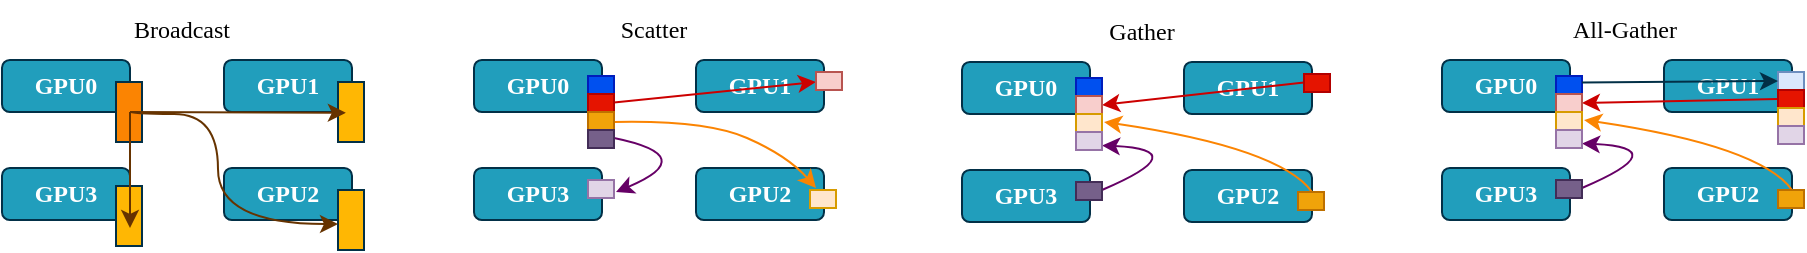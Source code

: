 <mxfile version="24.1.0" type="device">
  <diagram name="第 1 页" id="zwq7Ah3HIojLBDC0oGIu">
    <mxGraphModel dx="416" dy="252" grid="0" gridSize="10" guides="1" tooltips="1" connect="1" arrows="1" fold="1" page="1" pageScale="1" pageWidth="827" pageHeight="1169" math="0" shadow="0">
      <root>
        <mxCell id="0" />
        <mxCell id="1" parent="0" />
        <mxCell id="B3LrJPc8B4tYeZxi1916-1" value="&lt;b&gt;&lt;font color=&quot;#ffffff&quot; face=&quot;Verdana&quot;&gt;GPU0&lt;/font&gt;&lt;/b&gt;" style="rounded=1;whiteSpace=wrap;html=1;fillColor=#219EBC;strokeColor=#023047;" vertex="1" parent="1">
          <mxGeometry x="65" y="133" width="64" height="26" as="geometry" />
        </mxCell>
        <mxCell id="B3LrJPc8B4tYeZxi1916-2" value="&lt;b&gt;&lt;font color=&quot;#ffffff&quot; face=&quot;Verdana&quot;&gt;GPU1&lt;/font&gt;&lt;/b&gt;" style="rounded=1;whiteSpace=wrap;html=1;fillColor=#219EBC;strokeColor=#023047;" vertex="1" parent="1">
          <mxGeometry x="176" y="133" width="64" height="26" as="geometry" />
        </mxCell>
        <mxCell id="B3LrJPc8B4tYeZxi1916-3" value="&lt;b&gt;&lt;font color=&quot;#ffffff&quot; face=&quot;Verdana&quot;&gt;GPU2&lt;/font&gt;&lt;/b&gt;" style="rounded=1;whiteSpace=wrap;html=1;fillColor=#219EBC;strokeColor=#023047;" vertex="1" parent="1">
          <mxGeometry x="176" y="187" width="64" height="26" as="geometry" />
        </mxCell>
        <mxCell id="B3LrJPc8B4tYeZxi1916-4" value="&lt;b&gt;&lt;font color=&quot;#ffffff&quot; face=&quot;Verdana&quot;&gt;GPU3&lt;/font&gt;&lt;/b&gt;" style="rounded=1;whiteSpace=wrap;html=1;fillColor=#219EBC;strokeColor=#023047;" vertex="1" parent="1">
          <mxGeometry x="65" y="187" width="64" height="26" as="geometry" />
        </mxCell>
        <mxCell id="B3LrJPc8B4tYeZxi1916-5" value="" style="rounded=0;whiteSpace=wrap;html=1;fillColor=#FB8402;strokeColor=#023047;" vertex="1" parent="1">
          <mxGeometry x="122" y="144" width="13" height="30" as="geometry" />
        </mxCell>
        <mxCell id="B3LrJPc8B4tYeZxi1916-6" value="" style="rounded=0;whiteSpace=wrap;html=1;fillColor=#FFB703;strokeColor=#023047;" vertex="1" parent="1">
          <mxGeometry x="233" y="144" width="13" height="30" as="geometry" />
        </mxCell>
        <mxCell id="B3LrJPc8B4tYeZxi1916-8" value="" style="rounded=0;whiteSpace=wrap;html=1;fillColor=#FFB703;strokeColor=#023047;" vertex="1" parent="1">
          <mxGeometry x="233" y="198" width="13" height="30" as="geometry" />
        </mxCell>
        <mxCell id="B3LrJPc8B4tYeZxi1916-9" value="" style="rounded=0;whiteSpace=wrap;html=1;fillColor=#FFB703;strokeColor=#023047;" vertex="1" parent="1">
          <mxGeometry x="122" y="196" width="13" height="30" as="geometry" />
        </mxCell>
        <mxCell id="B3LrJPc8B4tYeZxi1916-10" value="" style="endArrow=classic;html=1;rounded=0;entryX=0.952;entryY=1.015;entryDx=0;entryDy=0;entryPerimeter=0;strokeColor=#663300;strokeWidth=1;" edge="1" parent="1" target="B3LrJPc8B4tYeZxi1916-2">
          <mxGeometry width="50" height="50" relative="1" as="geometry">
            <mxPoint x="129" y="159.005" as="sourcePoint" />
            <mxPoint x="227" y="152.44" as="targetPoint" />
          </mxGeometry>
        </mxCell>
        <mxCell id="B3LrJPc8B4tYeZxi1916-11" value="" style="endArrow=classic;html=1;rounded=0;strokeColor=#663300;strokeWidth=1;edgeStyle=orthogonalEdgeStyle;curved=1;" edge="1" parent="1" target="B3LrJPc8B4tYeZxi1916-8">
          <mxGeometry width="50" height="50" relative="1" as="geometry">
            <mxPoint x="129" y="159" as="sourcePoint" />
            <mxPoint x="228" y="192" as="targetPoint" />
            <Array as="points">
              <mxPoint x="173" y="160" />
              <mxPoint x="173" y="215" />
            </Array>
          </mxGeometry>
        </mxCell>
        <mxCell id="B3LrJPc8B4tYeZxi1916-12" value="" style="endArrow=classic;html=1;rounded=0;strokeColor=#663300;strokeWidth=1;" edge="1" parent="1">
          <mxGeometry width="50" height="50" relative="1" as="geometry">
            <mxPoint x="129" y="159" as="sourcePoint" />
            <mxPoint x="129" y="217" as="targetPoint" />
            <Array as="points">
              <mxPoint x="129" y="170" />
            </Array>
          </mxGeometry>
        </mxCell>
        <mxCell id="B3LrJPc8B4tYeZxi1916-16" value="&lt;font face=&quot;Verdana&quot;&gt;Broadcast&lt;/font&gt;" style="text;html=1;align=center;verticalAlign=middle;whiteSpace=wrap;rounded=0;" vertex="1" parent="1">
          <mxGeometry x="125" y="103" width="60" height="30" as="geometry" />
        </mxCell>
        <mxCell id="B3LrJPc8B4tYeZxi1916-17" value="&lt;b&gt;&lt;font color=&quot;#ffffff&quot; face=&quot;Verdana&quot;&gt;GPU0&lt;/font&gt;&lt;/b&gt;" style="rounded=1;whiteSpace=wrap;html=1;fillColor=#219EBC;strokeColor=#023047;" vertex="1" parent="1">
          <mxGeometry x="301" y="133" width="64" height="26" as="geometry" />
        </mxCell>
        <mxCell id="B3LrJPc8B4tYeZxi1916-18" value="&lt;b&gt;&lt;font color=&quot;#ffffff&quot; face=&quot;Verdana&quot;&gt;GPU1&lt;/font&gt;&lt;/b&gt;" style="rounded=1;whiteSpace=wrap;html=1;fillColor=#219EBC;strokeColor=#023047;" vertex="1" parent="1">
          <mxGeometry x="412" y="133" width="64" height="26" as="geometry" />
        </mxCell>
        <mxCell id="B3LrJPc8B4tYeZxi1916-19" value="&lt;b&gt;&lt;font color=&quot;#ffffff&quot; face=&quot;Verdana&quot;&gt;GPU2&lt;/font&gt;&lt;/b&gt;" style="rounded=1;whiteSpace=wrap;html=1;fillColor=#219EBC;strokeColor=#023047;" vertex="1" parent="1">
          <mxGeometry x="412" y="187" width="64" height="26" as="geometry" />
        </mxCell>
        <mxCell id="B3LrJPc8B4tYeZxi1916-20" value="&lt;b&gt;&lt;font color=&quot;#ffffff&quot; face=&quot;Verdana&quot;&gt;GPU3&lt;/font&gt;&lt;/b&gt;" style="rounded=1;whiteSpace=wrap;html=1;fillColor=#219EBC;strokeColor=#023047;" vertex="1" parent="1">
          <mxGeometry x="301" y="187" width="64" height="26" as="geometry" />
        </mxCell>
        <mxCell id="B3LrJPc8B4tYeZxi1916-25" value="" style="endArrow=classic;html=1;rounded=0;strokeColor=#CC0000;strokeWidth=1;" edge="1" parent="1">
          <mxGeometry width="50" height="50" relative="1" as="geometry">
            <mxPoint x="371" y="154.265" as="sourcePoint" />
            <mxPoint x="472" y="144" as="targetPoint" />
          </mxGeometry>
        </mxCell>
        <mxCell id="B3LrJPc8B4tYeZxi1916-26" value="" style="endArrow=classic;html=1;rounded=0;strokeColor=#FB8402;strokeWidth=1;curved=1;" edge="1" parent="1">
          <mxGeometry width="50" height="50" relative="1" as="geometry">
            <mxPoint x="371" y="164" as="sourcePoint" />
            <mxPoint x="472" y="197" as="targetPoint" />
            <Array as="points">
              <mxPoint x="417" y="163" />
              <mxPoint x="458" y="181" />
            </Array>
          </mxGeometry>
        </mxCell>
        <mxCell id="B3LrJPc8B4tYeZxi1916-27" value="" style="endArrow=classic;html=1;rounded=0;strokeColor=#660066;strokeWidth=1;curved=1;" edge="1" parent="1">
          <mxGeometry width="50" height="50" relative="1" as="geometry">
            <mxPoint x="371" y="172" as="sourcePoint" />
            <mxPoint x="372" y="199" as="targetPoint" />
            <Array as="points">
              <mxPoint x="371" y="172" />
              <mxPoint x="415" y="181" />
            </Array>
          </mxGeometry>
        </mxCell>
        <mxCell id="B3LrJPc8B4tYeZxi1916-28" value="&lt;font face=&quot;Verdana&quot;&gt;Scatter&lt;/font&gt;" style="text;html=1;align=center;verticalAlign=middle;whiteSpace=wrap;rounded=0;" vertex="1" parent="1">
          <mxGeometry x="361" y="103" width="60" height="30" as="geometry" />
        </mxCell>
        <mxCell id="B3LrJPc8B4tYeZxi1916-31" value="" style="rounded=0;whiteSpace=wrap;html=1;fillColor=#0050ef;strokeColor=#001DBC;fontColor=#ffffff;" vertex="1" parent="1">
          <mxGeometry x="358" y="141" width="13" height="9" as="geometry" />
        </mxCell>
        <mxCell id="B3LrJPc8B4tYeZxi1916-32" value="" style="rounded=0;whiteSpace=wrap;html=1;fillColor=#e51400;strokeColor=#B20000;fontColor=#ffffff;" vertex="1" parent="1">
          <mxGeometry x="358" y="150" width="13" height="9" as="geometry" />
        </mxCell>
        <mxCell id="B3LrJPc8B4tYeZxi1916-33" value="" style="rounded=0;whiteSpace=wrap;html=1;fillColor=#f0a30a;strokeColor=#BD7000;fontColor=#000000;" vertex="1" parent="1">
          <mxGeometry x="358" y="159" width="13" height="9" as="geometry" />
        </mxCell>
        <mxCell id="B3LrJPc8B4tYeZxi1916-34" value="" style="rounded=0;whiteSpace=wrap;html=1;fillColor=#76608a;strokeColor=#432D57;fontColor=#ffffff;" vertex="1" parent="1">
          <mxGeometry x="358" y="168" width="13" height="9" as="geometry" />
        </mxCell>
        <mxCell id="B3LrJPc8B4tYeZxi1916-36" value="" style="rounded=0;whiteSpace=wrap;html=1;fillColor=#f8cecc;strokeColor=#b85450;" vertex="1" parent="1">
          <mxGeometry x="472" y="139" width="13" height="9" as="geometry" />
        </mxCell>
        <mxCell id="B3LrJPc8B4tYeZxi1916-39" value="" style="rounded=0;whiteSpace=wrap;html=1;fillColor=#ffe6cc;strokeColor=#d79b00;" vertex="1" parent="1">
          <mxGeometry x="469" y="198" width="13" height="9" as="geometry" />
        </mxCell>
        <mxCell id="B3LrJPc8B4tYeZxi1916-40" value="" style="rounded=0;whiteSpace=wrap;html=1;fillColor=#e1d5e7;strokeColor=#9673a6;" vertex="1" parent="1">
          <mxGeometry x="358" y="193" width="13" height="9" as="geometry" />
        </mxCell>
        <mxCell id="B3LrJPc8B4tYeZxi1916-41" value="&lt;b&gt;&lt;font color=&quot;#ffffff&quot; face=&quot;Verdana&quot;&gt;GPU0&lt;/font&gt;&lt;/b&gt;" style="rounded=1;whiteSpace=wrap;html=1;fillColor=#219EBC;strokeColor=#023047;" vertex="1" parent="1">
          <mxGeometry x="545" y="134" width="64" height="26" as="geometry" />
        </mxCell>
        <mxCell id="B3LrJPc8B4tYeZxi1916-42" value="&lt;b&gt;&lt;font color=&quot;#ffffff&quot; face=&quot;Verdana&quot;&gt;GPU1&lt;/font&gt;&lt;/b&gt;" style="rounded=1;whiteSpace=wrap;html=1;fillColor=#219EBC;strokeColor=#023047;" vertex="1" parent="1">
          <mxGeometry x="656" y="134" width="64" height="26" as="geometry" />
        </mxCell>
        <mxCell id="B3LrJPc8B4tYeZxi1916-43" value="&lt;b&gt;&lt;font color=&quot;#ffffff&quot; face=&quot;Verdana&quot;&gt;GPU2&lt;/font&gt;&lt;/b&gt;" style="rounded=1;whiteSpace=wrap;html=1;fillColor=#219EBC;strokeColor=#023047;" vertex="1" parent="1">
          <mxGeometry x="656" y="188" width="64" height="26" as="geometry" />
        </mxCell>
        <mxCell id="B3LrJPc8B4tYeZxi1916-44" value="&lt;b&gt;&lt;font color=&quot;#ffffff&quot; face=&quot;Verdana&quot;&gt;GPU3&lt;/font&gt;&lt;/b&gt;" style="rounded=1;whiteSpace=wrap;html=1;fillColor=#219EBC;strokeColor=#023047;" vertex="1" parent="1">
          <mxGeometry x="545" y="188" width="64" height="26" as="geometry" />
        </mxCell>
        <mxCell id="B3LrJPc8B4tYeZxi1916-45" value="" style="endArrow=classic;html=1;rounded=0;strokeColor=#CC0000;strokeWidth=1;entryX=1;entryY=0.5;entryDx=0;entryDy=0;" edge="1" parent="1" target="B3LrJPc8B4tYeZxi1916-50">
          <mxGeometry width="50" height="50" relative="1" as="geometry">
            <mxPoint x="716" y="144.265" as="sourcePoint" />
            <mxPoint x="817" y="134" as="targetPoint" />
          </mxGeometry>
        </mxCell>
        <mxCell id="B3LrJPc8B4tYeZxi1916-46" value="" style="endArrow=classic;html=1;rounded=0;strokeColor=#FB8402;strokeWidth=1;curved=1;" edge="1" parent="1">
          <mxGeometry width="50" height="50" relative="1" as="geometry">
            <mxPoint x="720" y="199" as="sourcePoint" />
            <mxPoint x="616" y="164" as="targetPoint" />
            <Array as="points">
              <mxPoint x="704" y="177" />
            </Array>
          </mxGeometry>
        </mxCell>
        <mxCell id="B3LrJPc8B4tYeZxi1916-47" value="" style="endArrow=classic;html=1;rounded=0;strokeColor=#660066;strokeWidth=1;curved=1;entryX=1;entryY=0.75;entryDx=0;entryDy=0;" edge="1" parent="1" target="B3LrJPc8B4tYeZxi1916-52">
          <mxGeometry width="50" height="50" relative="1" as="geometry">
            <mxPoint x="615" y="198" as="sourcePoint" />
            <mxPoint x="616" y="225" as="targetPoint" />
            <Array as="points">
              <mxPoint x="615" y="198" />
              <mxPoint x="662" y="178" />
            </Array>
          </mxGeometry>
        </mxCell>
        <mxCell id="B3LrJPc8B4tYeZxi1916-48" value="&lt;font face=&quot;Verdana&quot;&gt;Gather&lt;/font&gt;" style="text;html=1;align=center;verticalAlign=middle;whiteSpace=wrap;rounded=0;" vertex="1" parent="1">
          <mxGeometry x="605" y="104" width="60" height="30" as="geometry" />
        </mxCell>
        <mxCell id="B3LrJPc8B4tYeZxi1916-49" value="" style="rounded=0;whiteSpace=wrap;html=1;fillColor=#0050ef;strokeColor=#001DBC;fontColor=#ffffff;" vertex="1" parent="1">
          <mxGeometry x="602" y="142" width="13" height="9" as="geometry" />
        </mxCell>
        <mxCell id="B3LrJPc8B4tYeZxi1916-50" value="" style="rounded=0;whiteSpace=wrap;html=1;fillColor=#f8cecc;strokeColor=#b85450;" vertex="1" parent="1">
          <mxGeometry x="602" y="151" width="13" height="9" as="geometry" />
        </mxCell>
        <mxCell id="B3LrJPc8B4tYeZxi1916-51" value="" style="rounded=0;whiteSpace=wrap;html=1;fillColor=#ffe6cc;strokeColor=#d79b00;" vertex="1" parent="1">
          <mxGeometry x="602" y="160" width="13" height="9" as="geometry" />
        </mxCell>
        <mxCell id="B3LrJPc8B4tYeZxi1916-52" value="" style="rounded=0;whiteSpace=wrap;html=1;fillColor=#e1d5e7;strokeColor=#9673a6;textShadow=1;shadow=0;glass=0;fillStyle=auto;" vertex="1" parent="1">
          <mxGeometry x="602" y="169" width="13" height="9" as="geometry" />
        </mxCell>
        <mxCell id="B3LrJPc8B4tYeZxi1916-53" value="" style="rounded=0;whiteSpace=wrap;html=1;fillColor=#e51400;strokeColor=#B20000;fontColor=#ffffff;" vertex="1" parent="1">
          <mxGeometry x="716" y="140" width="13" height="9" as="geometry" />
        </mxCell>
        <mxCell id="B3LrJPc8B4tYeZxi1916-54" value="" style="rounded=0;whiteSpace=wrap;html=1;fillColor=#f0a30a;strokeColor=#BD7000;fontColor=#000000;" vertex="1" parent="1">
          <mxGeometry x="713" y="199" width="13" height="9" as="geometry" />
        </mxCell>
        <mxCell id="B3LrJPc8B4tYeZxi1916-55" value="" style="rounded=0;whiteSpace=wrap;html=1;fillColor=#76608a;strokeColor=#432D57;fontColor=#ffffff;" vertex="1" parent="1">
          <mxGeometry x="602" y="194" width="13" height="9" as="geometry" />
        </mxCell>
        <mxCell id="B3LrJPc8B4tYeZxi1916-57" value="&lt;b&gt;&lt;font color=&quot;#ffffff&quot; face=&quot;Verdana&quot;&gt;GPU0&lt;/font&gt;&lt;/b&gt;" style="rounded=1;whiteSpace=wrap;html=1;fillColor=#219EBC;strokeColor=#023047;" vertex="1" parent="1">
          <mxGeometry x="785" y="133" width="64" height="26" as="geometry" />
        </mxCell>
        <mxCell id="B3LrJPc8B4tYeZxi1916-58" value="&lt;b&gt;&lt;font color=&quot;#ffffff&quot; face=&quot;Verdana&quot;&gt;GPU1&lt;/font&gt;&lt;/b&gt;" style="rounded=1;whiteSpace=wrap;html=1;fillColor=#219EBC;strokeColor=#023047;" vertex="1" parent="1">
          <mxGeometry x="896" y="133" width="64" height="26" as="geometry" />
        </mxCell>
        <mxCell id="B3LrJPc8B4tYeZxi1916-59" value="&lt;b&gt;&lt;font color=&quot;#ffffff&quot; face=&quot;Verdana&quot;&gt;GPU2&lt;/font&gt;&lt;/b&gt;" style="rounded=1;whiteSpace=wrap;html=1;fillColor=#219EBC;strokeColor=#023047;" vertex="1" parent="1">
          <mxGeometry x="896" y="187" width="64" height="26" as="geometry" />
        </mxCell>
        <mxCell id="B3LrJPc8B4tYeZxi1916-60" value="&lt;b&gt;&lt;font color=&quot;#ffffff&quot; face=&quot;Verdana&quot;&gt;GPU3&lt;/font&gt;&lt;/b&gt;" style="rounded=1;whiteSpace=wrap;html=1;fillColor=#219EBC;strokeColor=#023047;" vertex="1" parent="1">
          <mxGeometry x="785" y="187" width="64" height="26" as="geometry" />
        </mxCell>
        <mxCell id="B3LrJPc8B4tYeZxi1916-61" value="" style="endArrow=classic;html=1;rounded=0;strokeColor=#CC0000;strokeWidth=1;entryX=1;entryY=0.5;entryDx=0;entryDy=0;exitX=0;exitY=0.5;exitDx=0;exitDy=0;" edge="1" parent="1" target="B3LrJPc8B4tYeZxi1916-66" source="B3LrJPc8B4tYeZxi1916-73">
          <mxGeometry width="50" height="50" relative="1" as="geometry">
            <mxPoint x="956" y="143.265" as="sourcePoint" />
            <mxPoint x="1057" y="133" as="targetPoint" />
          </mxGeometry>
        </mxCell>
        <mxCell id="B3LrJPc8B4tYeZxi1916-62" value="" style="endArrow=classic;html=1;rounded=0;strokeColor=#FB8402;strokeWidth=1;curved=1;" edge="1" parent="1">
          <mxGeometry width="50" height="50" relative="1" as="geometry">
            <mxPoint x="960" y="198" as="sourcePoint" />
            <mxPoint x="856" y="163" as="targetPoint" />
            <Array as="points">
              <mxPoint x="944" y="176" />
            </Array>
          </mxGeometry>
        </mxCell>
        <mxCell id="B3LrJPc8B4tYeZxi1916-63" value="" style="endArrow=classic;html=1;rounded=0;strokeColor=#660066;strokeWidth=1;curved=1;entryX=1;entryY=0.75;entryDx=0;entryDy=0;" edge="1" parent="1" target="B3LrJPc8B4tYeZxi1916-68">
          <mxGeometry width="50" height="50" relative="1" as="geometry">
            <mxPoint x="855" y="197" as="sourcePoint" />
            <mxPoint x="856" y="224" as="targetPoint" />
            <Array as="points">
              <mxPoint x="855" y="197" />
              <mxPoint x="902" y="177" />
            </Array>
          </mxGeometry>
        </mxCell>
        <mxCell id="B3LrJPc8B4tYeZxi1916-64" value="&lt;font face=&quot;Verdana&quot;&gt;All-Gather&lt;/font&gt;" style="text;html=1;align=center;verticalAlign=middle;whiteSpace=wrap;rounded=0;" vertex="1" parent="1">
          <mxGeometry x="839" y="103" width="75" height="30" as="geometry" />
        </mxCell>
        <mxCell id="B3LrJPc8B4tYeZxi1916-65" value="" style="rounded=0;whiteSpace=wrap;html=1;fillColor=#0050ef;strokeColor=#001DBC;fontColor=#ffffff;" vertex="1" parent="1">
          <mxGeometry x="842" y="141" width="13" height="9" as="geometry" />
        </mxCell>
        <mxCell id="B3LrJPc8B4tYeZxi1916-66" value="" style="rounded=0;whiteSpace=wrap;html=1;fillColor=#f8cecc;strokeColor=#b85450;" vertex="1" parent="1">
          <mxGeometry x="842" y="150" width="13" height="9" as="geometry" />
        </mxCell>
        <mxCell id="B3LrJPc8B4tYeZxi1916-67" value="" style="rounded=0;whiteSpace=wrap;html=1;fillColor=#ffe6cc;strokeColor=#d79b00;" vertex="1" parent="1">
          <mxGeometry x="842" y="159" width="13" height="9" as="geometry" />
        </mxCell>
        <mxCell id="B3LrJPc8B4tYeZxi1916-68" value="" style="rounded=0;whiteSpace=wrap;html=1;fillColor=#e1d5e7;strokeColor=#9673a6;textShadow=1;shadow=0;glass=0;fillStyle=auto;" vertex="1" parent="1">
          <mxGeometry x="842" y="168" width="13" height="9" as="geometry" />
        </mxCell>
        <mxCell id="B3LrJPc8B4tYeZxi1916-70" value="" style="rounded=0;whiteSpace=wrap;html=1;fillColor=#f0a30a;strokeColor=#BD7000;fontColor=#000000;" vertex="1" parent="1">
          <mxGeometry x="953" y="198" width="13" height="9" as="geometry" />
        </mxCell>
        <mxCell id="B3LrJPc8B4tYeZxi1916-71" value="" style="rounded=0;whiteSpace=wrap;html=1;fillColor=#76608a;strokeColor=#432D57;fontColor=#ffffff;" vertex="1" parent="1">
          <mxGeometry x="842" y="193" width="13" height="9" as="geometry" />
        </mxCell>
        <mxCell id="B3LrJPc8B4tYeZxi1916-72" value="" style="rounded=0;whiteSpace=wrap;html=1;fillColor=#dae8fc;strokeColor=#6c8ebf;" vertex="1" parent="1">
          <mxGeometry x="953" y="139" width="13" height="9" as="geometry" />
        </mxCell>
        <mxCell id="B3LrJPc8B4tYeZxi1916-73" value="" style="rounded=0;whiteSpace=wrap;html=1;fillColor=#e51400;strokeColor=#B20000;fontColor=#ffffff;" vertex="1" parent="1">
          <mxGeometry x="953" y="148" width="13" height="9" as="geometry" />
        </mxCell>
        <mxCell id="B3LrJPc8B4tYeZxi1916-74" value="" style="rounded=0;whiteSpace=wrap;html=1;fillColor=#ffe6cc;strokeColor=#d79b00;" vertex="1" parent="1">
          <mxGeometry x="953" y="157" width="13" height="9" as="geometry" />
        </mxCell>
        <mxCell id="B3LrJPc8B4tYeZxi1916-75" value="" style="rounded=0;whiteSpace=wrap;html=1;fillColor=#e1d5e7;strokeColor=#9673a6;textShadow=1;shadow=0;glass=0;fillStyle=auto;" vertex="1" parent="1">
          <mxGeometry x="953" y="166" width="13" height="9" as="geometry" />
        </mxCell>
        <mxCell id="B3LrJPc8B4tYeZxi1916-76" value="" style="endArrow=classic;html=1;rounded=0;strokeColor=#023047;strokeWidth=1;entryX=0;entryY=0.5;entryDx=0;entryDy=0;" edge="1" parent="1" target="B3LrJPc8B4tYeZxi1916-72">
          <mxGeometry width="50" height="50" relative="1" as="geometry">
            <mxPoint x="855" y="144.265" as="sourcePoint" />
            <mxPoint x="956" y="134" as="targetPoint" />
          </mxGeometry>
        </mxCell>
      </root>
    </mxGraphModel>
  </diagram>
</mxfile>
